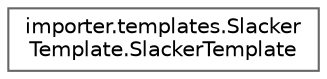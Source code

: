 digraph "Graphical Class Hierarchy"
{
 // LATEX_PDF_SIZE
  bgcolor="transparent";
  edge [fontname=Helvetica,fontsize=10,labelfontname=Helvetica,labelfontsize=10];
  node [fontname=Helvetica,fontsize=10,shape=box,height=0.2,width=0.4];
  rankdir="LR";
  Node0 [id="Node000000",label="importer.templates.Slacker\lTemplate.SlackerTemplate",height=0.2,width=0.4,color="grey40", fillcolor="white", style="filled",URL="$classimporter_1_1templates_1_1_slacker_template_1_1_slacker_template.html",tooltip=" "];
}

